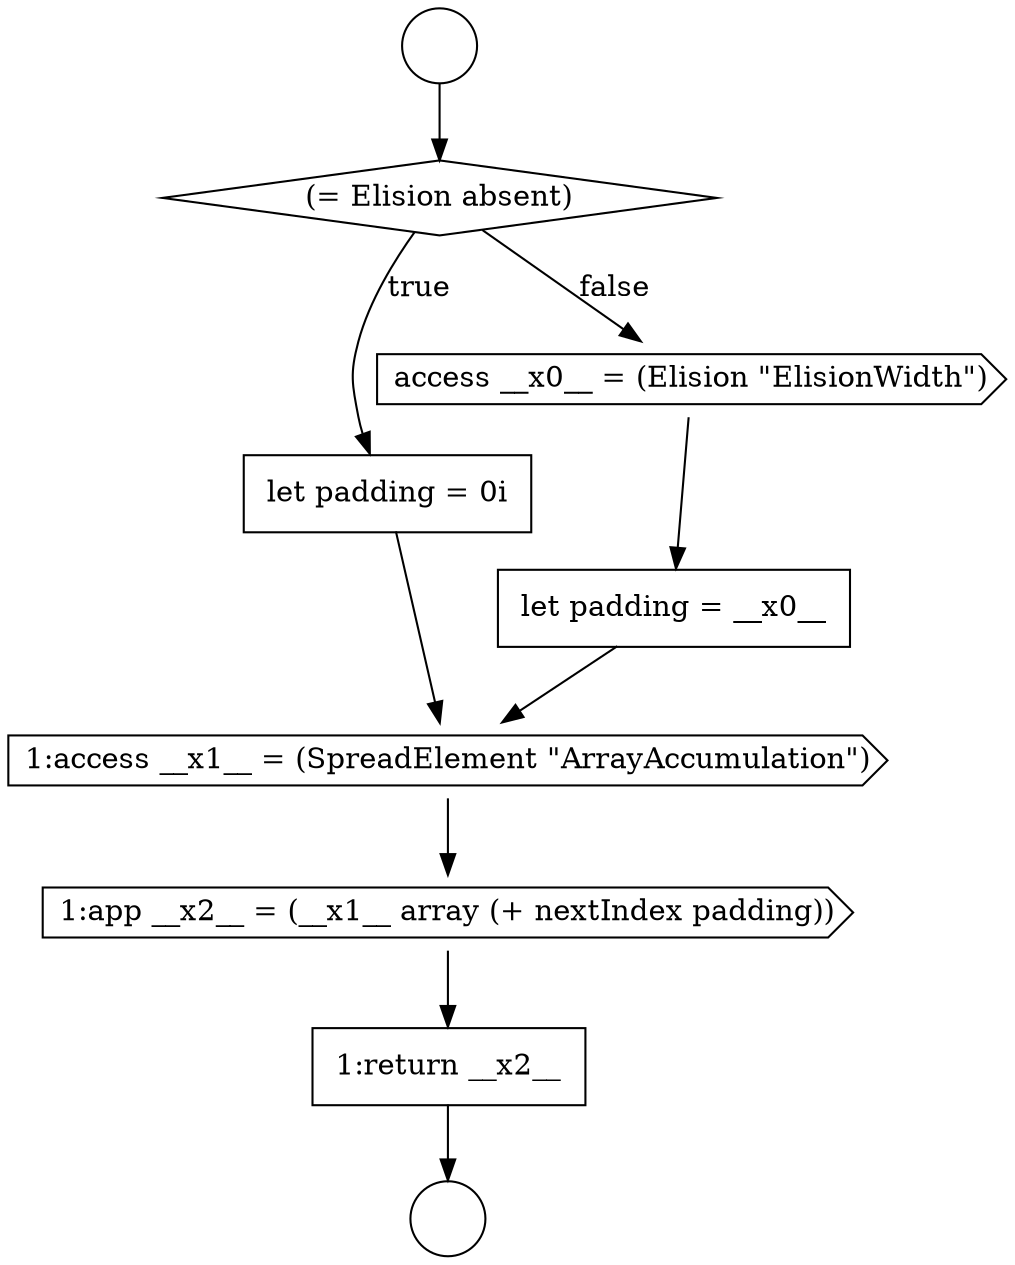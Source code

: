 digraph {
  node3549 [shape=circle label=" " color="black" fillcolor="white" style=filled]
  node3557 [shape=none, margin=0, label=<<font color="black">
    <table border="0" cellborder="1" cellspacing="0" cellpadding="10">
      <tr><td align="left">1:return __x2__</td></tr>
    </table>
  </font>> color="black" fillcolor="white" style=filled]
  node3550 [shape=circle label=" " color="black" fillcolor="white" style=filled]
  node3556 [shape=cds, label=<<font color="black">1:app __x2__ = (__x1__ array (+ nextIndex padding))</font>> color="black" fillcolor="white" style=filled]
  node3555 [shape=cds, label=<<font color="black">1:access __x1__ = (SpreadElement &quot;ArrayAccumulation&quot;)</font>> color="black" fillcolor="white" style=filled]
  node3551 [shape=diamond, label=<<font color="black">(= Elision absent)</font>> color="black" fillcolor="white" style=filled]
  node3554 [shape=none, margin=0, label=<<font color="black">
    <table border="0" cellborder="1" cellspacing="0" cellpadding="10">
      <tr><td align="left">let padding = __x0__</td></tr>
    </table>
  </font>> color="black" fillcolor="white" style=filled]
  node3552 [shape=none, margin=0, label=<<font color="black">
    <table border="0" cellborder="1" cellspacing="0" cellpadding="10">
      <tr><td align="left">let padding = 0i</td></tr>
    </table>
  </font>> color="black" fillcolor="white" style=filled]
  node3553 [shape=cds, label=<<font color="black">access __x0__ = (Elision &quot;ElisionWidth&quot;)</font>> color="black" fillcolor="white" style=filled]
  node3554 -> node3555 [ color="black"]
  node3553 -> node3554 [ color="black"]
  node3552 -> node3555 [ color="black"]
  node3549 -> node3551 [ color="black"]
  node3556 -> node3557 [ color="black"]
  node3551 -> node3552 [label=<<font color="black">true</font>> color="black"]
  node3551 -> node3553 [label=<<font color="black">false</font>> color="black"]
  node3557 -> node3550 [ color="black"]
  node3555 -> node3556 [ color="black"]
}
